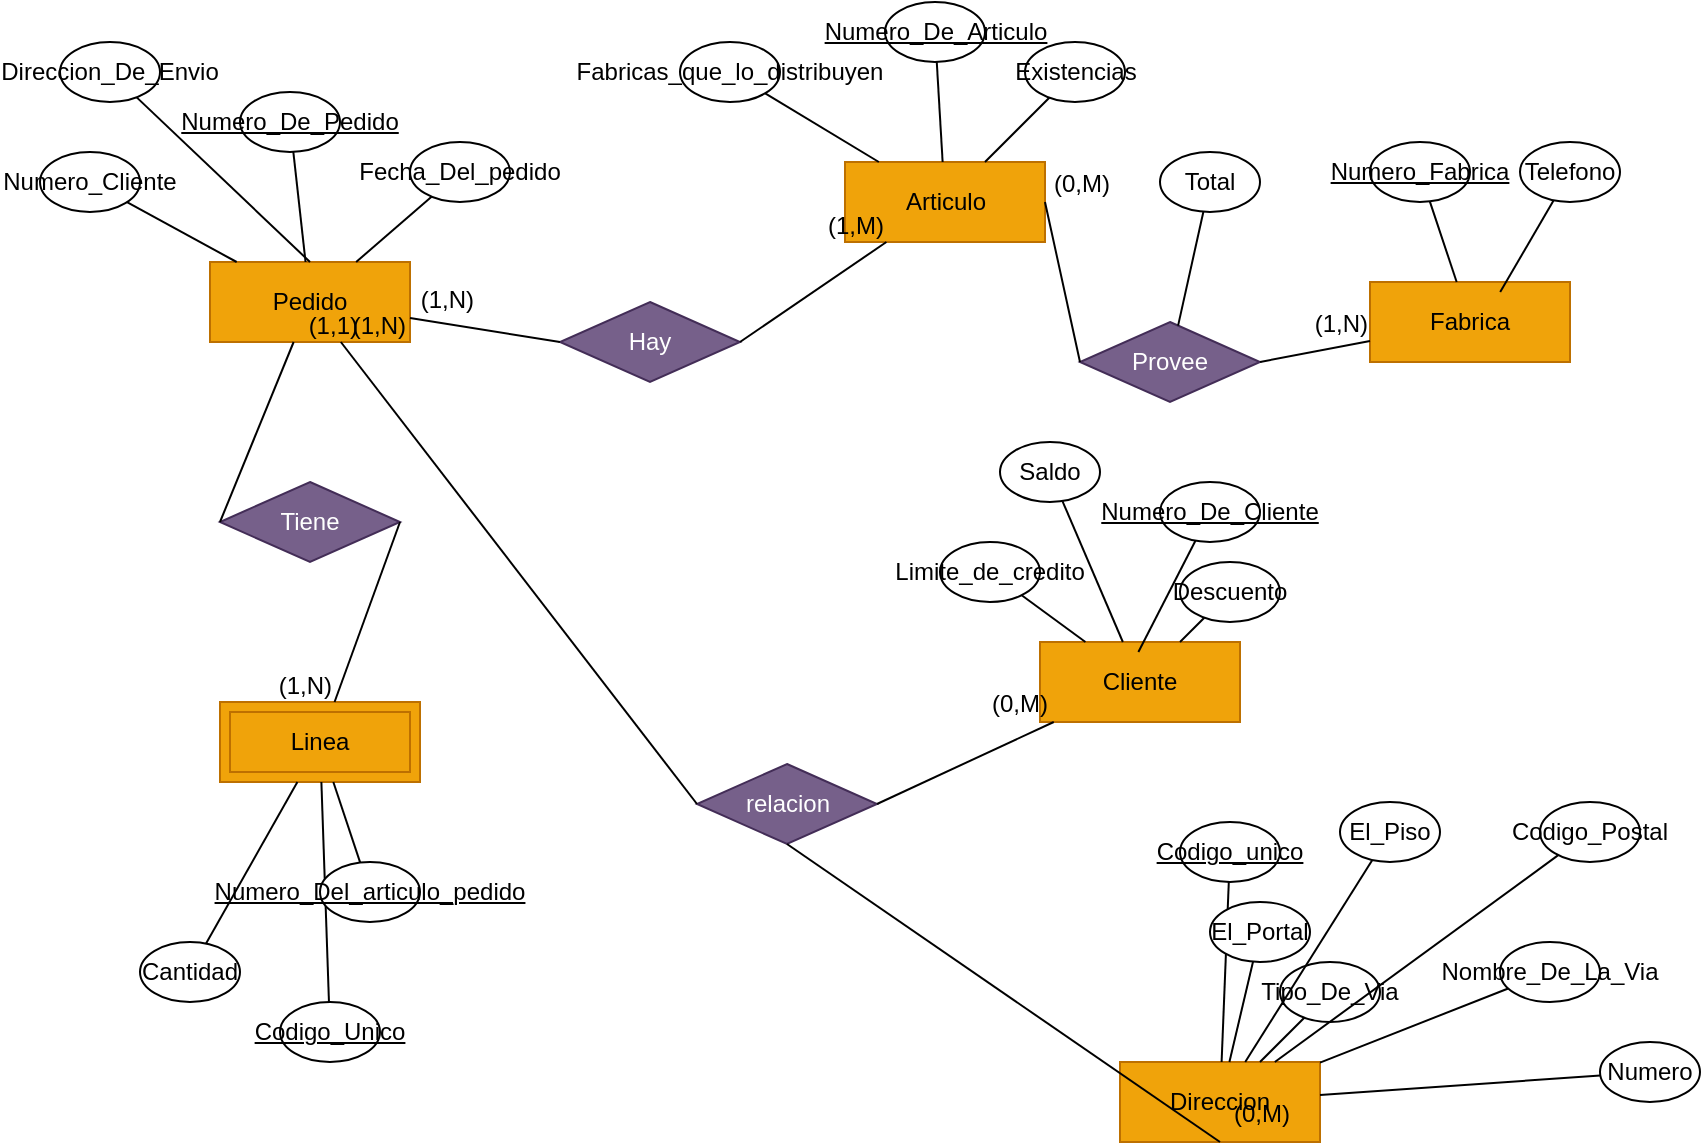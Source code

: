 <mxfile version="27.0.9">
  <diagram name="Página-1" id="4LO26ppF80UtQXoT013A">
    <mxGraphModel dx="1169" dy="679" grid="1" gridSize="10" guides="1" tooltips="1" connect="1" arrows="1" fold="1" page="1" pageScale="1" pageWidth="1200" pageHeight="1600" math="0" shadow="0">
      <root>
        <mxCell id="0" />
        <mxCell id="1" parent="0" />
        <mxCell id="lGlThvtlnTRA6Pq0Vcmm-1" value="Cliente" style="whiteSpace=wrap;html=1;align=center;fillColor=#f0a30a;strokeColor=#BD7000;fontColor=#000000;" parent="1" vertex="1">
          <mxGeometry x="590" y="700" width="100" height="40" as="geometry" />
        </mxCell>
        <mxCell id="lGlThvtlnTRA6Pq0Vcmm-2" value="Linea" style="shape=ext;margin=3;double=1;whiteSpace=wrap;html=1;align=center;fillColor=#f0a30a;fontColor=#000000;strokeColor=#BD7000;" parent="1" vertex="1">
          <mxGeometry x="180" y="730" width="100" height="40" as="geometry" />
        </mxCell>
        <mxCell id="lGlThvtlnTRA6Pq0Vcmm-3" value="Articulo" style="whiteSpace=wrap;html=1;align=center;fillColor=#f0a30a;strokeColor=#BD7000;fontColor=#000000;" parent="1" vertex="1">
          <mxGeometry x="492.5" y="460" width="100" height="40" as="geometry" />
        </mxCell>
        <mxCell id="lGlThvtlnTRA6Pq0Vcmm-4" value="Pedido" style="whiteSpace=wrap;html=1;align=center;fillColor=#f0a30a;strokeColor=#BD7000;fontColor=#000000;" parent="1" vertex="1">
          <mxGeometry x="175" y="510" width="100" height="40" as="geometry" />
        </mxCell>
        <mxCell id="lGlThvtlnTRA6Pq0Vcmm-5" value="Fabrica" style="whiteSpace=wrap;html=1;align=center;fillColor=#f0a30a;strokeColor=#BD7000;fontColor=#000000;" parent="1" vertex="1">
          <mxGeometry x="755" y="520" width="100" height="40" as="geometry" />
        </mxCell>
        <mxCell id="lGlThvtlnTRA6Pq0Vcmm-6" value="" style="endArrow=none;html=1;rounded=0;" parent="1" target="lGlThvtlnTRA6Pq0Vcmm-7" edge="1">
          <mxGeometry relative="1" as="geometry">
            <mxPoint x="639.196" y="705" as="sourcePoint" />
            <mxPoint x="635.58" y="614.996" as="targetPoint" />
          </mxGeometry>
        </mxCell>
        <mxCell id="lGlThvtlnTRA6Pq0Vcmm-7" value="&lt;u&gt;Numero_De_Cliente&lt;/u&gt;" style="ellipse;whiteSpace=wrap;html=1;align=center;" parent="1" vertex="1">
          <mxGeometry x="650" y="620" width="50" height="30" as="geometry" />
        </mxCell>
        <mxCell id="lGlThvtlnTRA6Pq0Vcmm-11" value="" style="endArrow=none;html=1;rounded=0;" parent="1" source="lGlThvtlnTRA6Pq0Vcmm-1" target="lGlThvtlnTRA6Pq0Vcmm-12" edge="1">
          <mxGeometry relative="1" as="geometry">
            <mxPoint x="690" y="615" as="sourcePoint" />
            <mxPoint x="750" y="615" as="targetPoint" />
          </mxGeometry>
        </mxCell>
        <mxCell id="lGlThvtlnTRA6Pq0Vcmm-12" value="Saldo" style="ellipse;whiteSpace=wrap;html=1;align=center;" parent="1" vertex="1">
          <mxGeometry x="570" y="600" width="50" height="30" as="geometry" />
        </mxCell>
        <mxCell id="lGlThvtlnTRA6Pq0Vcmm-13" value="" style="endArrow=none;html=1;rounded=0;" parent="1" source="lGlThvtlnTRA6Pq0Vcmm-1" target="lGlThvtlnTRA6Pq0Vcmm-14" edge="1">
          <mxGeometry relative="1" as="geometry">
            <mxPoint x="690" y="615" as="sourcePoint" />
            <mxPoint x="750" y="615" as="targetPoint" />
          </mxGeometry>
        </mxCell>
        <mxCell id="lGlThvtlnTRA6Pq0Vcmm-14" value="Limite_de_credito" style="ellipse;whiteSpace=wrap;html=1;align=center;" parent="1" vertex="1">
          <mxGeometry x="540" y="650" width="50" height="30" as="geometry" />
        </mxCell>
        <mxCell id="lGlThvtlnTRA6Pq0Vcmm-15" value="" style="endArrow=none;html=1;rounded=0;" parent="1" source="lGlThvtlnTRA6Pq0Vcmm-1" target="lGlThvtlnTRA6Pq0Vcmm-16" edge="1">
          <mxGeometry relative="1" as="geometry">
            <mxPoint x="770" y="635" as="sourcePoint" />
            <mxPoint x="830" y="635" as="targetPoint" />
          </mxGeometry>
        </mxCell>
        <mxCell id="lGlThvtlnTRA6Pq0Vcmm-16" value="Descuento" style="ellipse;whiteSpace=wrap;html=1;align=center;" parent="1" vertex="1">
          <mxGeometry x="660" y="660" width="50" height="30" as="geometry" />
        </mxCell>
        <mxCell id="lGlThvtlnTRA6Pq0Vcmm-18" value="Direccion" style="whiteSpace=wrap;html=1;align=center;fillColor=#f0a30a;strokeColor=#BD7000;fontColor=#000000;" parent="1" vertex="1">
          <mxGeometry x="630" y="910" width="100" height="40" as="geometry" />
        </mxCell>
        <mxCell id="lGlThvtlnTRA6Pq0Vcmm-19" value="" style="endArrow=none;html=1;rounded=0;" parent="1" source="lGlThvtlnTRA6Pq0Vcmm-18" target="lGlThvtlnTRA6Pq0Vcmm-20" edge="1">
          <mxGeometry relative="1" as="geometry">
            <mxPoint x="630" y="935" as="sourcePoint" />
            <mxPoint x="690" y="935" as="targetPoint" />
          </mxGeometry>
        </mxCell>
        <mxCell id="lGlThvtlnTRA6Pq0Vcmm-20" value="&lt;u&gt;Codigo_unico&lt;/u&gt;" style="ellipse;whiteSpace=wrap;html=1;align=center;" parent="1" vertex="1">
          <mxGeometry x="660" y="790" width="50" height="30" as="geometry" />
        </mxCell>
        <mxCell id="lGlThvtlnTRA6Pq0Vcmm-21" value="" style="endArrow=none;html=1;rounded=0;" parent="1" source="lGlThvtlnTRA6Pq0Vcmm-18" target="lGlThvtlnTRA6Pq0Vcmm-22" edge="1">
          <mxGeometry relative="1" as="geometry">
            <mxPoint x="560" y="1015" as="sourcePoint" />
            <mxPoint x="620" y="1015" as="targetPoint" />
          </mxGeometry>
        </mxCell>
        <mxCell id="lGlThvtlnTRA6Pq0Vcmm-22" value="Tipo_De_Via" style="ellipse;whiteSpace=wrap;html=1;align=center;" parent="1" vertex="1">
          <mxGeometry x="710" y="860" width="50" height="30" as="geometry" />
        </mxCell>
        <mxCell id="lGlThvtlnTRA6Pq0Vcmm-23" value="" style="endArrow=none;html=1;rounded=0;" parent="1" source="lGlThvtlnTRA6Pq0Vcmm-18" target="lGlThvtlnTRA6Pq0Vcmm-24" edge="1">
          <mxGeometry relative="1" as="geometry">
            <mxPoint x="560" y="1015" as="sourcePoint" />
            <mxPoint x="620" y="1015" as="targetPoint" />
          </mxGeometry>
        </mxCell>
        <mxCell id="lGlThvtlnTRA6Pq0Vcmm-24" value="Nombre_De_La_Via" style="ellipse;whiteSpace=wrap;html=1;align=center;" parent="1" vertex="1">
          <mxGeometry x="820" y="850" width="50" height="30" as="geometry" />
        </mxCell>
        <mxCell id="lGlThvtlnTRA6Pq0Vcmm-25" value="" style="endArrow=none;html=1;rounded=0;" parent="1" source="lGlThvtlnTRA6Pq0Vcmm-18" target="lGlThvtlnTRA6Pq0Vcmm-26" edge="1">
          <mxGeometry relative="1" as="geometry">
            <mxPoint x="560" y="1015" as="sourcePoint" />
            <mxPoint x="620" y="1015" as="targetPoint" />
          </mxGeometry>
        </mxCell>
        <mxCell id="lGlThvtlnTRA6Pq0Vcmm-26" value="Numero" style="ellipse;whiteSpace=wrap;html=1;align=center;" parent="1" vertex="1">
          <mxGeometry x="870" y="900" width="50" height="30" as="geometry" />
        </mxCell>
        <mxCell id="lGlThvtlnTRA6Pq0Vcmm-27" value="Tiene" style="shape=rhombus;perimeter=rhombusPerimeter;whiteSpace=wrap;html=1;align=center;fillColor=#76608a;fontColor=#ffffff;strokeColor=#432D57;" parent="1" vertex="1">
          <mxGeometry x="180" y="620" width="90" height="40" as="geometry" />
        </mxCell>
        <mxCell id="lGlThvtlnTRA6Pq0Vcmm-28" value="" style="endArrow=none;html=1;rounded=0;exitX=0;exitY=0.5;exitDx=0;exitDy=0;" parent="1" source="lGlThvtlnTRA6Pq0Vcmm-27" target="lGlThvtlnTRA6Pq0Vcmm-4" edge="1">
          <mxGeometry relative="1" as="geometry">
            <mxPoint x="117" y="500" as="sourcePoint" />
            <mxPoint x="70" y="530" as="targetPoint" />
          </mxGeometry>
        </mxCell>
        <mxCell id="lGlThvtlnTRA6Pq0Vcmm-29" value="(1,1)" style="resizable=0;html=1;whiteSpace=wrap;align=right;verticalAlign=bottom;" parent="lGlThvtlnTRA6Pq0Vcmm-28" connectable="0" vertex="1">
          <mxGeometry x="1" relative="1" as="geometry">
            <mxPoint x="34" as="offset" />
          </mxGeometry>
        </mxCell>
        <mxCell id="lGlThvtlnTRA6Pq0Vcmm-30" value="" style="endArrow=none;html=1;rounded=0;exitX=1;exitY=0.5;exitDx=0;exitDy=0;" parent="1" source="lGlThvtlnTRA6Pq0Vcmm-27" target="lGlThvtlnTRA6Pq0Vcmm-2" edge="1">
          <mxGeometry relative="1" as="geometry">
            <mxPoint x="117" y="500" as="sourcePoint" />
            <mxPoint x="290" y="530" as="targetPoint" />
          </mxGeometry>
        </mxCell>
        <mxCell id="lGlThvtlnTRA6Pq0Vcmm-31" value="(1,N)" style="resizable=0;html=1;whiteSpace=wrap;align=right;verticalAlign=bottom;" parent="lGlThvtlnTRA6Pq0Vcmm-30" connectable="0" vertex="1">
          <mxGeometry x="1" relative="1" as="geometry">
            <mxPoint as="offset" />
          </mxGeometry>
        </mxCell>
        <mxCell id="lGlThvtlnTRA6Pq0Vcmm-32" value="" style="endArrow=none;html=1;rounded=0;" parent="1" source="lGlThvtlnTRA6Pq0Vcmm-18" target="lGlThvtlnTRA6Pq0Vcmm-33" edge="1">
          <mxGeometry relative="1" as="geometry">
            <mxPoint x="720" y="1015" as="sourcePoint" />
            <mxPoint x="780" y="1015" as="targetPoint" />
          </mxGeometry>
        </mxCell>
        <mxCell id="lGlThvtlnTRA6Pq0Vcmm-33" value="El_Piso" style="ellipse;whiteSpace=wrap;html=1;align=center;" parent="1" vertex="1">
          <mxGeometry x="740" y="780" width="50" height="30" as="geometry" />
        </mxCell>
        <mxCell id="lGlThvtlnTRA6Pq0Vcmm-34" value="" style="endArrow=none;html=1;rounded=0;" parent="1" source="lGlThvtlnTRA6Pq0Vcmm-18" target="lGlThvtlnTRA6Pq0Vcmm-35" edge="1">
          <mxGeometry relative="1" as="geometry">
            <mxPoint x="710" y="1105" as="sourcePoint" />
            <mxPoint x="770" y="1105" as="targetPoint" />
          </mxGeometry>
        </mxCell>
        <mxCell id="lGlThvtlnTRA6Pq0Vcmm-35" value="El_Portal" style="ellipse;whiteSpace=wrap;html=1;align=center;" parent="1" vertex="1">
          <mxGeometry x="675" y="830" width="50" height="30" as="geometry" />
        </mxCell>
        <mxCell id="lGlThvtlnTRA6Pq0Vcmm-36" value="" style="endArrow=none;html=1;rounded=0;" parent="1" source="lGlThvtlnTRA6Pq0Vcmm-18" target="lGlThvtlnTRA6Pq0Vcmm-37" edge="1">
          <mxGeometry relative="1" as="geometry">
            <mxPoint x="532.5" y="1045" as="sourcePoint" />
            <mxPoint x="592.5" y="1045" as="targetPoint" />
          </mxGeometry>
        </mxCell>
        <mxCell id="lGlThvtlnTRA6Pq0Vcmm-37" value="Codigo_Postal" style="ellipse;whiteSpace=wrap;html=1;align=center;" parent="1" vertex="1">
          <mxGeometry x="840" y="780" width="50" height="30" as="geometry" />
        </mxCell>
        <mxCell id="lGlThvtlnTRA6Pq0Vcmm-38" value="" style="endArrow=none;html=1;rounded=0;exitX=0.651;exitY=0.125;exitDx=0;exitDy=0;exitPerimeter=0;" parent="1" source="lGlThvtlnTRA6Pq0Vcmm-5" target="lGlThvtlnTRA6Pq0Vcmm-39" edge="1">
          <mxGeometry relative="1" as="geometry">
            <mxPoint x="405" y="265" as="sourcePoint" />
            <mxPoint x="465" y="265" as="targetPoint" />
          </mxGeometry>
        </mxCell>
        <mxCell id="lGlThvtlnTRA6Pq0Vcmm-39" value="Telefono" style="ellipse;whiteSpace=wrap;html=1;align=center;" parent="1" vertex="1">
          <mxGeometry x="830" y="450" width="50" height="30" as="geometry" />
        </mxCell>
        <mxCell id="lGlThvtlnTRA6Pq0Vcmm-40" value="" style="endArrow=none;html=1;rounded=0;" parent="1" source="lGlThvtlnTRA6Pq0Vcmm-3" target="lGlThvtlnTRA6Pq0Vcmm-41" edge="1">
          <mxGeometry relative="1" as="geometry">
            <mxPoint x="237.5" y="475" as="sourcePoint" />
            <mxPoint x="297.5" y="475" as="targetPoint" />
          </mxGeometry>
        </mxCell>
        <mxCell id="lGlThvtlnTRA6Pq0Vcmm-41" value="&lt;u&gt;Numero_De_Articulo&lt;/u&gt;" style="ellipse;whiteSpace=wrap;html=1;align=center;" parent="1" vertex="1">
          <mxGeometry x="512.5" y="380" width="50" height="30" as="geometry" />
        </mxCell>
        <mxCell id="lGlThvtlnTRA6Pq0Vcmm-44" value="" style="endArrow=none;html=1;rounded=0;" parent="1" source="lGlThvtlnTRA6Pq0Vcmm-3" target="lGlThvtlnTRA6Pq0Vcmm-45" edge="1">
          <mxGeometry relative="1" as="geometry">
            <mxPoint x="142.5" y="370" as="sourcePoint" />
            <mxPoint x="192.5" y="265" as="targetPoint" />
          </mxGeometry>
        </mxCell>
        <mxCell id="lGlThvtlnTRA6Pq0Vcmm-45" value="Fabricas_que_lo_distribuyen" style="ellipse;whiteSpace=wrap;html=1;align=center;" parent="1" vertex="1">
          <mxGeometry x="410" y="400" width="50" height="30" as="geometry" />
        </mxCell>
        <mxCell id="lGlThvtlnTRA6Pq0Vcmm-48" value="" style="endArrow=none;html=1;rounded=0;" parent="1" source="lGlThvtlnTRA6Pq0Vcmm-3" target="lGlThvtlnTRA6Pq0Vcmm-49" edge="1">
          <mxGeometry relative="1" as="geometry">
            <mxPoint x="712.5" y="225" as="sourcePoint" />
            <mxPoint x="772.5" y="225" as="targetPoint" />
          </mxGeometry>
        </mxCell>
        <mxCell id="lGlThvtlnTRA6Pq0Vcmm-49" value="Existencias" style="ellipse;whiteSpace=wrap;html=1;align=center;" parent="1" vertex="1">
          <mxGeometry x="582.5" y="400" width="50" height="30" as="geometry" />
        </mxCell>
        <mxCell id="lGlThvtlnTRA6Pq0Vcmm-53" value="" style="endArrow=none;html=1;rounded=0;" parent="1" source="lGlThvtlnTRA6Pq0Vcmm-5" target="lGlThvtlnTRA6Pq0Vcmm-54" edge="1">
          <mxGeometry relative="1" as="geometry">
            <mxPoint x="815" y="435" as="sourcePoint" />
            <mxPoint x="875" y="435" as="targetPoint" />
          </mxGeometry>
        </mxCell>
        <mxCell id="lGlThvtlnTRA6Pq0Vcmm-54" value="&lt;u&gt;Numero_Fabrica&lt;/u&gt;" style="ellipse;whiteSpace=wrap;html=1;align=center;" parent="1" vertex="1">
          <mxGeometry x="755" y="450" width="50" height="30" as="geometry" />
        </mxCell>
        <mxCell id="lGlThvtlnTRA6Pq0Vcmm-55" value="" style="endArrow=none;html=1;rounded=0;" parent="1" source="lGlThvtlnTRA6Pq0Vcmm-4" target="lGlThvtlnTRA6Pq0Vcmm-56" edge="1">
          <mxGeometry relative="1" as="geometry">
            <mxPoint x="350" y="545" as="sourcePoint" />
            <mxPoint x="410" y="545" as="targetPoint" />
          </mxGeometry>
        </mxCell>
        <mxCell id="lGlThvtlnTRA6Pq0Vcmm-56" value="&lt;u&gt;Numero_De_Pedido&lt;/u&gt;" style="ellipse;whiteSpace=wrap;html=1;align=center;" parent="1" vertex="1">
          <mxGeometry x="190" y="425" width="50" height="30" as="geometry" />
        </mxCell>
        <mxCell id="lGlThvtlnTRA6Pq0Vcmm-57" value="" style="endArrow=none;html=1;rounded=0;" parent="1" source="lGlThvtlnTRA6Pq0Vcmm-4" target="lGlThvtlnTRA6Pq0Vcmm-58" edge="1">
          <mxGeometry relative="1" as="geometry">
            <mxPoint x="350" y="545" as="sourcePoint" />
            <mxPoint x="410" y="545" as="targetPoint" />
          </mxGeometry>
        </mxCell>
        <mxCell id="lGlThvtlnTRA6Pq0Vcmm-58" value="Numero_Cliente" style="ellipse;whiteSpace=wrap;html=1;align=center;" parent="1" vertex="1">
          <mxGeometry x="90" y="455" width="50" height="30" as="geometry" />
        </mxCell>
        <mxCell id="lGlThvtlnTRA6Pq0Vcmm-59" value="" style="endArrow=none;html=1;rounded=0;exitX=0.5;exitY=0;exitDx=0;exitDy=0;" parent="1" source="lGlThvtlnTRA6Pq0Vcmm-4" target="lGlThvtlnTRA6Pq0Vcmm-60" edge="1">
          <mxGeometry relative="1" as="geometry">
            <mxPoint x="350" y="545" as="sourcePoint" />
            <mxPoint x="410" y="545" as="targetPoint" />
          </mxGeometry>
        </mxCell>
        <mxCell id="lGlThvtlnTRA6Pq0Vcmm-60" value="Direccion_De_Envio" style="ellipse;whiteSpace=wrap;html=1;align=center;" parent="1" vertex="1">
          <mxGeometry x="100" y="400" width="50" height="30" as="geometry" />
        </mxCell>
        <mxCell id="lGlThvtlnTRA6Pq0Vcmm-61" value="" style="endArrow=none;html=1;rounded=0;" parent="1" source="lGlThvtlnTRA6Pq0Vcmm-4" target="lGlThvtlnTRA6Pq0Vcmm-62" edge="1">
          <mxGeometry relative="1" as="geometry">
            <mxPoint x="350" y="545" as="sourcePoint" />
            <mxPoint x="410" y="545" as="targetPoint" />
          </mxGeometry>
        </mxCell>
        <mxCell id="lGlThvtlnTRA6Pq0Vcmm-62" value="Fecha_Del_pedido" style="ellipse;whiteSpace=wrap;html=1;align=center;" parent="1" vertex="1">
          <mxGeometry x="275" y="450" width="50" height="30" as="geometry" />
        </mxCell>
        <mxCell id="lGlThvtlnTRA6Pq0Vcmm-65" value="" style="endArrow=none;html=1;rounded=0;" parent="1" source="lGlThvtlnTRA6Pq0Vcmm-2" target="lGlThvtlnTRA6Pq0Vcmm-66" edge="1">
          <mxGeometry relative="1" as="geometry">
            <mxPoint x="350" y="625" as="sourcePoint" />
            <mxPoint x="410" y="625" as="targetPoint" />
          </mxGeometry>
        </mxCell>
        <mxCell id="lGlThvtlnTRA6Pq0Vcmm-66" value="&lt;u&gt;Codigo_Unico&lt;/u&gt;" style="ellipse;whiteSpace=wrap;html=1;align=center;" parent="1" vertex="1">
          <mxGeometry x="210" y="880" width="50" height="30" as="geometry" />
        </mxCell>
        <mxCell id="lGlThvtlnTRA6Pq0Vcmm-67" value="" style="endArrow=none;html=1;rounded=0;" parent="1" source="lGlThvtlnTRA6Pq0Vcmm-2" target="lGlThvtlnTRA6Pq0Vcmm-68" edge="1">
          <mxGeometry relative="1" as="geometry">
            <mxPoint x="350" y="625" as="sourcePoint" />
            <mxPoint x="410" y="625" as="targetPoint" />
          </mxGeometry>
        </mxCell>
        <mxCell id="lGlThvtlnTRA6Pq0Vcmm-68" value="Cantidad" style="ellipse;whiteSpace=wrap;html=1;align=center;" parent="1" vertex="1">
          <mxGeometry x="140" y="850" width="50" height="30" as="geometry" />
        </mxCell>
        <mxCell id="lGlThvtlnTRA6Pq0Vcmm-71" value="" style="endArrow=none;html=1;rounded=0;" parent="1" source="lGlThvtlnTRA6Pq0Vcmm-2" target="lGlThvtlnTRA6Pq0Vcmm-72" edge="1">
          <mxGeometry relative="1" as="geometry">
            <mxPoint x="350" y="625" as="sourcePoint" />
            <mxPoint x="410" y="625" as="targetPoint" />
          </mxGeometry>
        </mxCell>
        <mxCell id="lGlThvtlnTRA6Pq0Vcmm-72" value="&lt;u&gt;Numero_Del_articulo_pedido&lt;/u&gt;" style="ellipse;whiteSpace=wrap;html=1;align=center;" parent="1" vertex="1">
          <mxGeometry x="230" y="810" width="50" height="30" as="geometry" />
        </mxCell>
        <mxCell id="lGlThvtlnTRA6Pq0Vcmm-80" value="Hay" style="shape=rhombus;perimeter=rhombusPerimeter;whiteSpace=wrap;html=1;align=center;fillColor=#76608a;fontColor=#ffffff;strokeColor=#432D57;" parent="1" vertex="1">
          <mxGeometry x="350" y="530" width="90" height="40" as="geometry" />
        </mxCell>
        <mxCell id="lGlThvtlnTRA6Pq0Vcmm-81" value="" style="endArrow=none;html=1;rounded=0;exitX=0;exitY=0.5;exitDx=0;exitDy=0;" parent="1" source="lGlThvtlnTRA6Pq0Vcmm-80" target="lGlThvtlnTRA6Pq0Vcmm-4" edge="1">
          <mxGeometry relative="1" as="geometry">
            <mxPoint x="327" y="380" as="sourcePoint" />
            <mxPoint x="280" y="410" as="targetPoint" />
          </mxGeometry>
        </mxCell>
        <mxCell id="lGlThvtlnTRA6Pq0Vcmm-82" value="(1,N)" style="resizable=0;html=1;whiteSpace=wrap;align=right;verticalAlign=bottom;" parent="lGlThvtlnTRA6Pq0Vcmm-81" connectable="0" vertex="1">
          <mxGeometry x="1" relative="1" as="geometry">
            <mxPoint x="34" as="offset" />
          </mxGeometry>
        </mxCell>
        <mxCell id="lGlThvtlnTRA6Pq0Vcmm-83" value="" style="endArrow=none;html=1;rounded=0;exitX=1;exitY=0.5;exitDx=0;exitDy=0;" parent="1" source="lGlThvtlnTRA6Pq0Vcmm-80" target="lGlThvtlnTRA6Pq0Vcmm-3" edge="1">
          <mxGeometry relative="1" as="geometry">
            <mxPoint x="327" y="380" as="sourcePoint" />
            <mxPoint x="500" y="410" as="targetPoint" />
          </mxGeometry>
        </mxCell>
        <mxCell id="lGlThvtlnTRA6Pq0Vcmm-84" value="(1,M)" style="resizable=0;html=1;whiteSpace=wrap;align=right;verticalAlign=bottom;" parent="lGlThvtlnTRA6Pq0Vcmm-83" connectable="0" vertex="1">
          <mxGeometry x="1" relative="1" as="geometry">
            <mxPoint as="offset" />
          </mxGeometry>
        </mxCell>
        <mxCell id="lGlThvtlnTRA6Pq0Vcmm-85" value="Provee" style="shape=rhombus;perimeter=rhombusPerimeter;whiteSpace=wrap;html=1;align=center;fillColor=#76608a;fontColor=#ffffff;strokeColor=#432D57;" parent="1" vertex="1">
          <mxGeometry x="610" y="540" width="90" height="40" as="geometry" />
        </mxCell>
        <mxCell id="lGlThvtlnTRA6Pq0Vcmm-86" value="" style="endArrow=none;html=1;rounded=0;exitX=0;exitY=0.5;exitDx=0;exitDy=0;entryX=1;entryY=0.5;entryDx=0;entryDy=0;" parent="1" source="lGlThvtlnTRA6Pq0Vcmm-85" target="lGlThvtlnTRA6Pq0Vcmm-3" edge="1">
          <mxGeometry relative="1" as="geometry">
            <mxPoint x="537" y="480" as="sourcePoint" />
            <mxPoint x="490" y="510" as="targetPoint" />
          </mxGeometry>
        </mxCell>
        <mxCell id="lGlThvtlnTRA6Pq0Vcmm-87" value="(0,M)" style="resizable=0;html=1;whiteSpace=wrap;align=right;verticalAlign=bottom;" parent="lGlThvtlnTRA6Pq0Vcmm-86" connectable="0" vertex="1">
          <mxGeometry x="1" relative="1" as="geometry">
            <mxPoint x="34" as="offset" />
          </mxGeometry>
        </mxCell>
        <mxCell id="lGlThvtlnTRA6Pq0Vcmm-88" value="" style="endArrow=none;html=1;rounded=0;exitX=1;exitY=0.5;exitDx=0;exitDy=0;" parent="1" source="lGlThvtlnTRA6Pq0Vcmm-85" target="lGlThvtlnTRA6Pq0Vcmm-5" edge="1">
          <mxGeometry relative="1" as="geometry">
            <mxPoint x="537" y="480" as="sourcePoint" />
            <mxPoint x="710" y="510" as="targetPoint" />
          </mxGeometry>
        </mxCell>
        <mxCell id="lGlThvtlnTRA6Pq0Vcmm-89" value="(1,N)" style="resizable=0;html=1;whiteSpace=wrap;align=right;verticalAlign=bottom;" parent="lGlThvtlnTRA6Pq0Vcmm-88" connectable="0" vertex="1">
          <mxGeometry x="1" relative="1" as="geometry">
            <mxPoint as="offset" />
          </mxGeometry>
        </mxCell>
        <mxCell id="lGlThvtlnTRA6Pq0Vcmm-90" value="relacion" style="shape=rhombus;perimeter=rhombusPerimeter;whiteSpace=wrap;html=1;align=center;fillColor=#76608a;fontColor=#ffffff;strokeColor=#432D57;" parent="1" vertex="1">
          <mxGeometry x="418.5" y="761" width="90" height="40" as="geometry" />
        </mxCell>
        <mxCell id="lGlThvtlnTRA6Pq0Vcmm-91" value="" style="endArrow=none;html=1;rounded=0;exitX=0;exitY=0.5;exitDx=0;exitDy=0;" parent="1" source="lGlThvtlnTRA6Pq0Vcmm-90" target="lGlThvtlnTRA6Pq0Vcmm-4" edge="1">
          <mxGeometry relative="1" as="geometry">
            <mxPoint x="426.5" y="751" as="sourcePoint" />
            <mxPoint x="329.5" y="781" as="targetPoint" />
          </mxGeometry>
        </mxCell>
        <mxCell id="lGlThvtlnTRA6Pq0Vcmm-92" value="(1,N)" style="resizable=0;html=1;whiteSpace=wrap;align=right;verticalAlign=bottom;" parent="lGlThvtlnTRA6Pq0Vcmm-91" connectable="0" vertex="1">
          <mxGeometry x="1" relative="1" as="geometry">
            <mxPoint x="34" as="offset" />
          </mxGeometry>
        </mxCell>
        <mxCell id="lGlThvtlnTRA6Pq0Vcmm-93" value="" style="endArrow=none;html=1;rounded=0;exitX=1;exitY=0.5;exitDx=0;exitDy=0;" parent="1" source="lGlThvtlnTRA6Pq0Vcmm-90" target="lGlThvtlnTRA6Pq0Vcmm-1" edge="1">
          <mxGeometry relative="1" as="geometry">
            <mxPoint x="492.5" y="781" as="sourcePoint" />
            <mxPoint x="592.5" y="781" as="targetPoint" />
          </mxGeometry>
        </mxCell>
        <mxCell id="lGlThvtlnTRA6Pq0Vcmm-94" value="(0,M)" style="resizable=0;html=1;whiteSpace=wrap;align=right;verticalAlign=bottom;" parent="lGlThvtlnTRA6Pq0Vcmm-93" connectable="0" vertex="1">
          <mxGeometry x="1" relative="1" as="geometry">
            <mxPoint x="-1" as="offset" />
          </mxGeometry>
        </mxCell>
        <mxCell id="lGlThvtlnTRA6Pq0Vcmm-95" value="" style="endArrow=none;html=1;rounded=0;exitX=0.5;exitY=1;exitDx=0;exitDy=0;entryX=0.5;entryY=1;entryDx=0;entryDy=0;" parent="1" source="lGlThvtlnTRA6Pq0Vcmm-90" target="lGlThvtlnTRA6Pq0Vcmm-18" edge="1">
          <mxGeometry relative="1" as="geometry">
            <mxPoint x="558.5" y="861" as="sourcePoint" />
            <mxPoint x="463.5" y="860" as="targetPoint" />
          </mxGeometry>
        </mxCell>
        <mxCell id="lGlThvtlnTRA6Pq0Vcmm-96" value="(0,M)" style="resizable=0;html=1;whiteSpace=wrap;align=right;verticalAlign=bottom;" parent="lGlThvtlnTRA6Pq0Vcmm-95" connectable="0" vertex="1">
          <mxGeometry x="1" relative="1" as="geometry">
            <mxPoint x="36" y="-6" as="offset" />
          </mxGeometry>
        </mxCell>
        <mxCell id="r41Uem30ZFME14LKXAHh-1" value="" style="endArrow=none;html=1;rounded=0;" edge="1" target="r41Uem30ZFME14LKXAHh-2" parent="1" source="lGlThvtlnTRA6Pq0Vcmm-85">
          <mxGeometry relative="1" as="geometry">
            <mxPoint x="550" y="355" as="sourcePoint" />
            <mxPoint x="610" y="355" as="targetPoint" />
          </mxGeometry>
        </mxCell>
        <mxCell id="r41Uem30ZFME14LKXAHh-2" value="Total" style="ellipse;whiteSpace=wrap;html=1;align=center;" vertex="1" parent="1">
          <mxGeometry x="650" y="455" width="50" height="30" as="geometry" />
        </mxCell>
      </root>
    </mxGraphModel>
  </diagram>
</mxfile>
